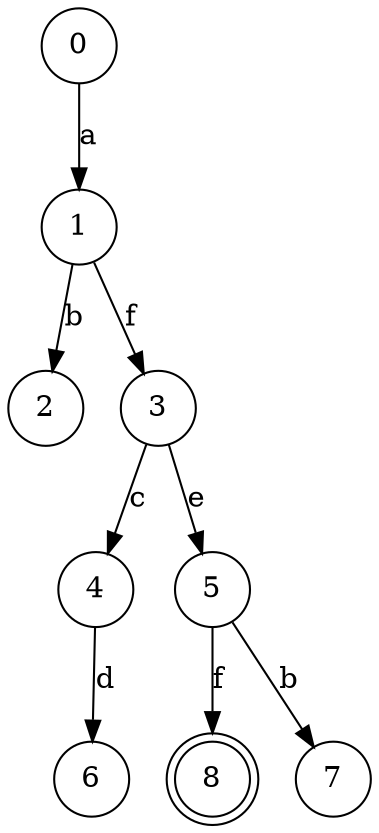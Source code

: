 digraph {
  node [shape=circle];
  8 [shape=doublecircle];
  0 -> 1 [label="a"];
  1 -> 2 [label="b"];
  1 -> 3 [label="f"];
  3 -> 4 [label="c"];
  3 -> 5 [label="e"];
  4 -> 6 [label="d"];
  5 -> 7 [label="b"];
  5 -> 8 [label="f"];
}
